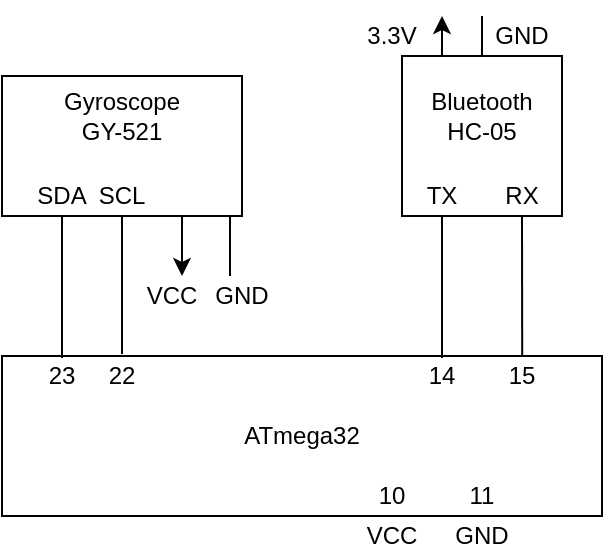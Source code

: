 <mxfile version="11.3.2" type="device" pages="1"><diagram id="POpqppkqMYIbW56PaLA7" name="Page-1"><mxGraphModel dx="409" dy="409" grid="1" gridSize="10" guides="1" tooltips="1" connect="1" arrows="1" fold="1" page="1" pageScale="1" pageWidth="850" pageHeight="1100" math="0" shadow="0"><root><mxCell id="0"/><mxCell id="1" parent="0"/><mxCell id="M3fGfIp7rFi-zETWgiI5-1" value="" style="rounded=0;whiteSpace=wrap;html=1;" parent="1" vertex="1"><mxGeometry x="240" y="190" width="300" height="80" as="geometry"/></mxCell><mxCell id="M3fGfIp7rFi-zETWgiI5-8" value="" style="rounded=0;whiteSpace=wrap;html=1;" parent="1" vertex="1"><mxGeometry x="240" y="50" width="120" height="70" as="geometry"/></mxCell><mxCell id="M3fGfIp7rFi-zETWgiI5-9" value="" style="endArrow=none;html=1;entryX=0.25;entryY=1;entryDx=0;entryDy=0;" parent="1" target="M3fGfIp7rFi-zETWgiI5-8" edge="1"><mxGeometry width="50" height="50" relative="1" as="geometry"><mxPoint x="270" y="191" as="sourcePoint"/><mxPoint x="180" y="290" as="targetPoint"/></mxGeometry></mxCell><mxCell id="M3fGfIp7rFi-zETWgiI5-10" value="" style="endArrow=none;html=1;entryX=0.5;entryY=1;entryDx=0;entryDy=0;" parent="1" target="M3fGfIp7rFi-zETWgiI5-8" edge="1"><mxGeometry width="50" height="50" relative="1" as="geometry"><mxPoint x="300" y="189" as="sourcePoint"/><mxPoint x="290" y="290" as="targetPoint"/></mxGeometry></mxCell><mxCell id="M3fGfIp7rFi-zETWgiI5-11" value="SDA" style="text;html=1;strokeColor=none;fillColor=none;align=center;verticalAlign=middle;whiteSpace=wrap;rounded=0;" parent="1" vertex="1"><mxGeometry x="250" y="100" width="40" height="20" as="geometry"/></mxCell><mxCell id="M3fGfIp7rFi-zETWgiI5-12" value="SCL" style="text;html=1;strokeColor=none;fillColor=none;align=center;verticalAlign=middle;whiteSpace=wrap;rounded=0;" parent="1" vertex="1"><mxGeometry x="280" y="100" width="40" height="20" as="geometry"/></mxCell><mxCell id="M3fGfIp7rFi-zETWgiI5-14" value="23" style="text;html=1;strokeColor=none;fillColor=none;align=center;verticalAlign=middle;whiteSpace=wrap;rounded=0;" parent="1" vertex="1"><mxGeometry x="250" y="190" width="40" height="20" as="geometry"/></mxCell><mxCell id="M3fGfIp7rFi-zETWgiI5-15" value="22" style="text;html=1;strokeColor=none;fillColor=none;align=center;verticalAlign=middle;whiteSpace=wrap;rounded=0;" parent="1" vertex="1"><mxGeometry x="280" y="190" width="40" height="20" as="geometry"/></mxCell><mxCell id="M3fGfIp7rFi-zETWgiI5-16" value="Gyroscope&lt;br&gt;GY-521" style="text;html=1;strokeColor=none;fillColor=none;align=center;verticalAlign=middle;whiteSpace=wrap;rounded=0;" parent="1" vertex="1"><mxGeometry x="265" y="60" width="70" height="20" as="geometry"/></mxCell><mxCell id="M3fGfIp7rFi-zETWgiI5-18" value="" style="whiteSpace=wrap;html=1;aspect=fixed;" parent="1" vertex="1"><mxGeometry x="440" y="40" width="80" height="80" as="geometry"/></mxCell><mxCell id="M3fGfIp7rFi-zETWgiI5-19" value="" style="endArrow=none;html=1;entryX=0.25;entryY=1;entryDx=0;entryDy=0;" parent="1" target="M3fGfIp7rFi-zETWgiI5-18" edge="1"><mxGeometry width="50" height="50" relative="1" as="geometry"><mxPoint x="460" y="191" as="sourcePoint"/><mxPoint x="290" y="290" as="targetPoint"/></mxGeometry></mxCell><mxCell id="M3fGfIp7rFi-zETWgiI5-20" value="" style="endArrow=none;html=1;entryX=0.75;entryY=1;entryDx=0;entryDy=0;exitX=0.867;exitY=0;exitDx=0;exitDy=0;exitPerimeter=0;" parent="1" source="M3fGfIp7rFi-zETWgiI5-1" target="M3fGfIp7rFi-zETWgiI5-18" edge="1"><mxGeometry width="50" height="50" relative="1" as="geometry"><mxPoint x="500" y="180" as="sourcePoint"/><mxPoint x="290" y="290" as="targetPoint"/></mxGeometry></mxCell><mxCell id="M3fGfIp7rFi-zETWgiI5-23" value="TX" style="text;html=1;strokeColor=none;fillColor=none;align=center;verticalAlign=middle;whiteSpace=wrap;rounded=0;" parent="1" vertex="1"><mxGeometry x="440" y="100" width="40" height="20" as="geometry"/></mxCell><mxCell id="M3fGfIp7rFi-zETWgiI5-24" value="RX" style="text;html=1;strokeColor=none;fillColor=none;align=center;verticalAlign=middle;whiteSpace=wrap;rounded=0;" parent="1" vertex="1"><mxGeometry x="480" y="100" width="40" height="20" as="geometry"/></mxCell><mxCell id="M3fGfIp7rFi-zETWgiI5-25" value="14" style="text;html=1;strokeColor=none;fillColor=none;align=center;verticalAlign=middle;whiteSpace=wrap;rounded=0;" parent="1" vertex="1"><mxGeometry x="440" y="190" width="40" height="20" as="geometry"/></mxCell><mxCell id="M3fGfIp7rFi-zETWgiI5-26" value="15" style="text;html=1;strokeColor=none;fillColor=none;align=center;verticalAlign=middle;whiteSpace=wrap;rounded=0;" parent="1" vertex="1"><mxGeometry x="480" y="190" width="40" height="20" as="geometry"/></mxCell><mxCell id="M3fGfIp7rFi-zETWgiI5-28" value="ATmega32" style="text;html=1;strokeColor=none;fillColor=none;align=center;verticalAlign=middle;whiteSpace=wrap;rounded=0;" parent="1" vertex="1"><mxGeometry x="355" y="220" width="70" height="20" as="geometry"/></mxCell><mxCell id="M3fGfIp7rFi-zETWgiI5-30" value="" style="endArrow=classic;html=1;exitX=0.75;exitY=1;exitDx=0;exitDy=0;" parent="1" source="M3fGfIp7rFi-zETWgiI5-8" edge="1"><mxGeometry width="50" height="50" relative="1" as="geometry"><mxPoint x="240" y="410" as="sourcePoint"/><mxPoint x="330" y="150" as="targetPoint"/></mxGeometry></mxCell><mxCell id="M3fGfIp7rFi-zETWgiI5-32" value="" style="endArrow=none;html=1;exitX=0.95;exitY=1;exitDx=0;exitDy=0;exitPerimeter=0;entryX=0.85;entryY=0;entryDx=0;entryDy=0;entryPerimeter=0;endFill=0;" parent="1" source="M3fGfIp7rFi-zETWgiI5-8" edge="1"><mxGeometry width="50" height="50" relative="1" as="geometry"><mxPoint x="340" y="130" as="sourcePoint"/><mxPoint x="354" y="150" as="targetPoint"/></mxGeometry></mxCell><mxCell id="M3fGfIp7rFi-zETWgiI5-33" value="GND" style="text;html=1;strokeColor=none;fillColor=none;align=center;verticalAlign=middle;whiteSpace=wrap;rounded=0;" parent="1" vertex="1"><mxGeometry x="340" y="150" width="40" height="20" as="geometry"/></mxCell><mxCell id="M3fGfIp7rFi-zETWgiI5-36" value="VCC" style="text;html=1;strokeColor=none;fillColor=none;align=center;verticalAlign=middle;whiteSpace=wrap;rounded=0;" parent="1" vertex="1"><mxGeometry x="310" y="150" width="30" height="20" as="geometry"/></mxCell><mxCell id="M3fGfIp7rFi-zETWgiI5-39" value="" style="endArrow=classic;html=1;exitX=0.25;exitY=0;exitDx=0;exitDy=0;" parent="1" source="M3fGfIp7rFi-zETWgiI5-18" edge="1"><mxGeometry width="50" height="50" relative="1" as="geometry"><mxPoint x="300" y="410" as="sourcePoint"/><mxPoint x="460" y="20" as="targetPoint"/></mxGeometry></mxCell><mxCell id="M3fGfIp7rFi-zETWgiI5-40" value="" style="endArrow=none;html=1;entryX=0.5;entryY=0;entryDx=0;entryDy=0;" parent="1" target="M3fGfIp7rFi-zETWgiI5-18" edge="1"><mxGeometry width="50" height="50" relative="1" as="geometry"><mxPoint x="480" y="20" as="sourcePoint"/><mxPoint x="350" y="360" as="targetPoint"/></mxGeometry></mxCell><mxCell id="M3fGfIp7rFi-zETWgiI5-41" value="3.3V" style="text;html=1;strokeColor=none;fillColor=none;align=center;verticalAlign=middle;whiteSpace=wrap;rounded=0;" parent="1" vertex="1"><mxGeometry x="420" y="20" width="30" height="20" as="geometry"/></mxCell><mxCell id="M3fGfIp7rFi-zETWgiI5-42" value="GND" style="text;html=1;strokeColor=none;fillColor=none;align=center;verticalAlign=middle;whiteSpace=wrap;rounded=0;" parent="1" vertex="1"><mxGeometry x="480" y="20" width="40" height="20" as="geometry"/></mxCell><mxCell id="M3fGfIp7rFi-zETWgiI5-43" value="VCC" style="text;html=1;strokeColor=none;fillColor=none;align=center;verticalAlign=middle;whiteSpace=wrap;rounded=0;" parent="1" vertex="1"><mxGeometry x="420" y="270" width="30" height="20" as="geometry"/></mxCell><mxCell id="M3fGfIp7rFi-zETWgiI5-44" value="GND" style="text;html=1;strokeColor=none;fillColor=none;align=center;verticalAlign=middle;whiteSpace=wrap;rounded=0;" parent="1" vertex="1"><mxGeometry x="460" y="270" width="40" height="20" as="geometry"/></mxCell><mxCell id="M3fGfIp7rFi-zETWgiI5-45" value="10" style="text;html=1;strokeColor=none;fillColor=none;align=center;verticalAlign=middle;whiteSpace=wrap;rounded=0;" parent="1" vertex="1"><mxGeometry x="415" y="250" width="40" height="20" as="geometry"/></mxCell><mxCell id="M3fGfIp7rFi-zETWgiI5-46" value="11" style="text;html=1;strokeColor=none;fillColor=none;align=center;verticalAlign=middle;whiteSpace=wrap;rounded=0;" parent="1" vertex="1"><mxGeometry x="460" y="250" width="40" height="20" as="geometry"/></mxCell><mxCell id="M3fGfIp7rFi-zETWgiI5-47" value="Bluetooth&lt;br&gt;HC-05" style="text;html=1;strokeColor=none;fillColor=none;align=center;verticalAlign=middle;whiteSpace=wrap;rounded=0;" parent="1" vertex="1"><mxGeometry x="460" y="60" width="40" height="20" as="geometry"/></mxCell></root></mxGraphModel></diagram></mxfile>